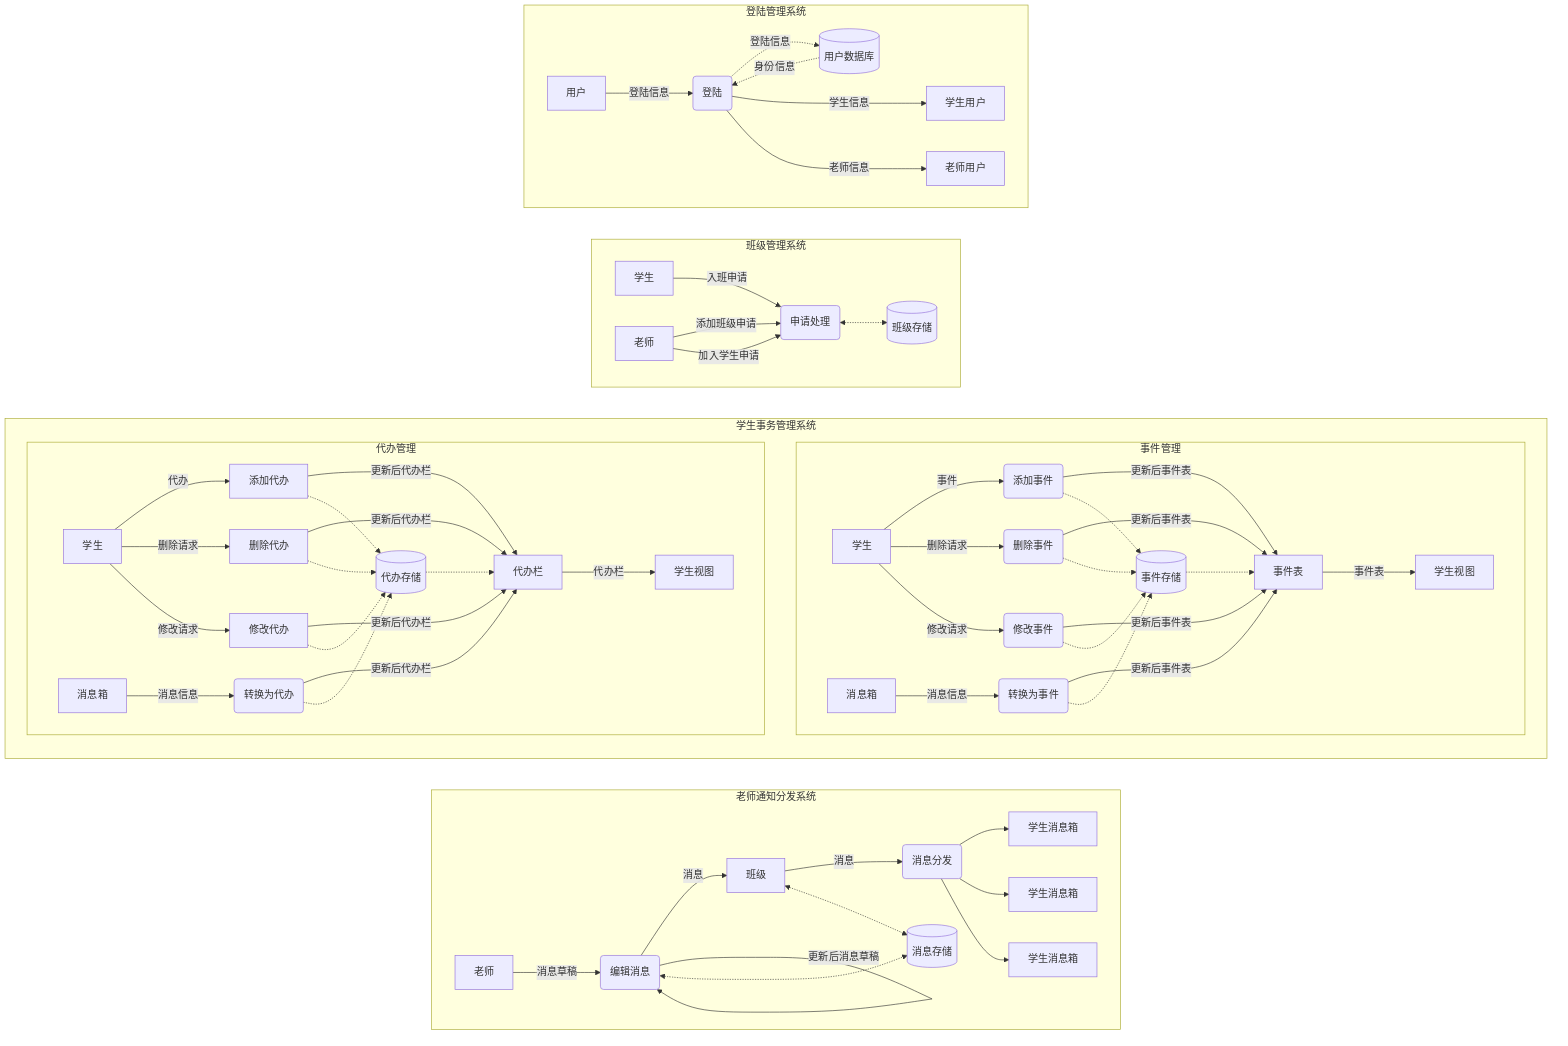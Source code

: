 flowchart LR
    subgraph TeacherSys["老师通知分发系统"]
        direction LR

        Teacher["老师"]
        Class["班级"]
        MsgEditing("编辑消息")
        MsgDistribute("消息分发")
        MsgDb[("消息存储")]
        StuDummy1["学生消息箱"]
        StuDummy2["学生消息箱"]
        StuDummy3["学生消息箱"]

        Teacher -->|"消息草稿"| MsgEditing -->|"消息"| Class -->|"消息"| MsgDistribute
        MsgEditing -->|"更新后消息草稿"| MsgEditing

        Class <-.-> MsgDb
        MsgEditing <-.-> MsgDb

        MsgDistribute --> StuDummy1
        MsgDistribute --> StuDummy2
        MsgDistribute --> StuDummy3
    end


    subgraph StudentSys["学生事务管理系统"]
        direction TB
        
        subgraph EventSys["事件管理"]
            direction LR

            StudentEventSys["学生"]
            StudentViewEventSys["学生视图"]
            EventView["事件表"]
            EventAdd("添加事件")
            EventDel("删除事件")
            EventMod("修改事件")
            EventDB[("事件存储")]
            MsgViewEventSys["消息箱"]
            IntoEvent("转换为事件")

            StudentEventSys -->|"事件"| EventAdd
            StudentEventSys -->|"删除请求"| EventDel
            StudentEventSys -->|"修改请求"| EventMod

            EventAdd -->|"更新后事件表"| EventView
            EventMod -->|"更新后事件表"| EventView
            EventDel -->|"更新后事件表"| EventView

            MsgViewEventSys -->|"消息信息"| IntoEvent
            IntoEvent -->|"更新后事件表"| EventView

            EventView -->|"事件表"| StudentViewEventSys

            EventAdd -.-> EventDB
            EventMod -.-> EventDB
            EventDel -.-> EventDB
            IntoEvent -.-> EventDB
            EventDB -.-> EventView

        end

        subgraph TodoSys["代办管理"]
            direction LR

            StudentTodoSys["学生"]
            TodoView["代办栏"]
            StudentViewTodoSys["学生视图"]
            MsgViewTodoSys["消息箱"]
            TodoAdd["添加代办"]
            TodoDel["删除代办"]
            TodoMod["修改代办"]
            TodoDB[("代办存储")]
            IntoTodo("转换为代办")
            
            TodoAdd -->|"更新后代办栏"| TodoView
            TodoDel -->|"更新后代办栏"| TodoView
            TodoMod -->|"更新后代办栏"| TodoView

            MsgViewTodoSys -->|"消息信息"| IntoTodo
            IntoTodo -->|"更新后代办栏"| TodoView

            TodoView -->|"代办栏"| StudentViewTodoSys

            StudentTodoSys -->|"代办"| TodoAdd
            StudentTodoSys -->|"删除请求"| TodoDel
            StudentTodoSys -->|"修改请求"| TodoMod
            
            TodoAdd -.-> TodoDB
            TodoDel -.-> TodoDB
            TodoMod -.-> TodoDB
            IntoTodo -.-> TodoDB
            TodoDB -.-> TodoView

            TodoView
        end
    end

    subgraph ClassSys["班级管理系统"]
        direction LR

        StudentClassSys["学生"]
        TeacherClassSys["老师"]
        ApprovalSys("申请处理")
        ClassDB[("班级存储")]

        StudentClassSys -->|"入班申请"| ApprovalSys
        TeacherClassSys -->|"添加班级申请"| ApprovalSys
        TeacherClassSys -->|"加入学生申请"| ApprovalSys
        ApprovalSys <-.-> ClassDB
    end

    subgraph LoginSys["登陆管理系统"]
        direction LR

        User["用户"]
        Login("登陆")
        StuUser["学生用户"]
        TchUser["老师用户"]

        UserDB[("用户数据库")]

        User -->|"登陆信息"| Login
        Login --->|"学生信息"| StuUser
        Login --->|"老师信息"| TchUser

        Login -.->|"登陆信息"| UserDB
        UserDB -.->|"身份信息"| Login
    end